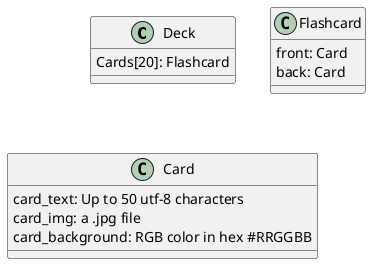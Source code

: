 @startuml
'left to right direction
skinparam actorStyle awesome

Class "Deck" {

Cards[20]: Flashcard

}


Class "Flashcard" {

front: Card
back: Card

}

Class "Card" {

card_text: Up to 50 utf-8 characters
card_img: a .jpg file
card_background: RGB color in hex #RRGGBB

}

@enduml
